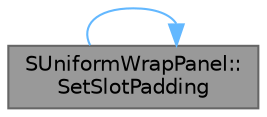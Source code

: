 digraph "SUniformWrapPanel::SetSlotPadding"
{
 // INTERACTIVE_SVG=YES
 // LATEX_PDF_SIZE
  bgcolor="transparent";
  edge [fontname=Helvetica,fontsize=10,labelfontname=Helvetica,labelfontsize=10];
  node [fontname=Helvetica,fontsize=10,shape=box,height=0.2,width=0.4];
  rankdir="LR";
  Node1 [id="Node000001",label="SUniformWrapPanel::\lSetSlotPadding",height=0.2,width=0.4,color="gray40", fillcolor="grey60", style="filled", fontcolor="black",tooltip="See SlotPadding attribute."];
  Node1 -> Node1 [id="edge1_Node000001_Node000001",color="steelblue1",style="solid",tooltip=" "];
}
